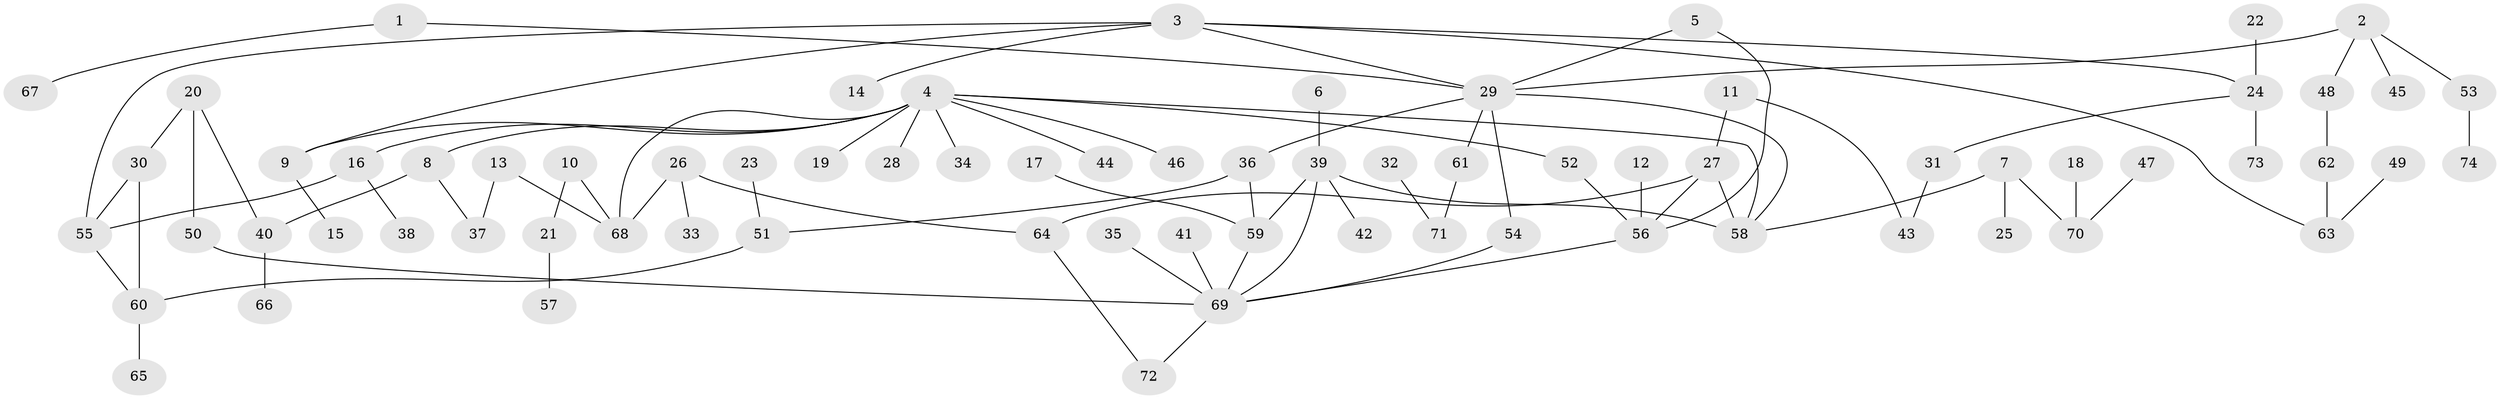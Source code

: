 // original degree distribution, {6: 0.02027027027027027, 9: 0.006756756756756757, 2: 0.3108108108108108, 4: 0.05405405405405406, 5: 0.02702702702702703, 3: 0.22972972972972974, 1: 0.34459459459459457, 8: 0.006756756756756757}
// Generated by graph-tools (version 1.1) at 2025/49/03/09/25 03:49:21]
// undirected, 74 vertices, 90 edges
graph export_dot {
graph [start="1"]
  node [color=gray90,style=filled];
  1;
  2;
  3;
  4;
  5;
  6;
  7;
  8;
  9;
  10;
  11;
  12;
  13;
  14;
  15;
  16;
  17;
  18;
  19;
  20;
  21;
  22;
  23;
  24;
  25;
  26;
  27;
  28;
  29;
  30;
  31;
  32;
  33;
  34;
  35;
  36;
  37;
  38;
  39;
  40;
  41;
  42;
  43;
  44;
  45;
  46;
  47;
  48;
  49;
  50;
  51;
  52;
  53;
  54;
  55;
  56;
  57;
  58;
  59;
  60;
  61;
  62;
  63;
  64;
  65;
  66;
  67;
  68;
  69;
  70;
  71;
  72;
  73;
  74;
  1 -- 29 [weight=1.0];
  1 -- 67 [weight=1.0];
  2 -- 29 [weight=1.0];
  2 -- 45 [weight=1.0];
  2 -- 48 [weight=1.0];
  2 -- 53 [weight=1.0];
  3 -- 9 [weight=1.0];
  3 -- 14 [weight=1.0];
  3 -- 24 [weight=1.0];
  3 -- 29 [weight=1.0];
  3 -- 55 [weight=1.0];
  3 -- 63 [weight=1.0];
  4 -- 8 [weight=1.0];
  4 -- 9 [weight=1.0];
  4 -- 16 [weight=1.0];
  4 -- 19 [weight=1.0];
  4 -- 28 [weight=1.0];
  4 -- 34 [weight=1.0];
  4 -- 44 [weight=1.0];
  4 -- 46 [weight=1.0];
  4 -- 52 [weight=1.0];
  4 -- 58 [weight=1.0];
  4 -- 68 [weight=1.0];
  5 -- 29 [weight=1.0];
  5 -- 56 [weight=1.0];
  6 -- 39 [weight=1.0];
  7 -- 25 [weight=1.0];
  7 -- 58 [weight=1.0];
  7 -- 70 [weight=1.0];
  8 -- 37 [weight=1.0];
  8 -- 40 [weight=1.0];
  9 -- 15 [weight=1.0];
  10 -- 21 [weight=1.0];
  10 -- 68 [weight=1.0];
  11 -- 27 [weight=1.0];
  11 -- 43 [weight=1.0];
  12 -- 56 [weight=1.0];
  13 -- 37 [weight=1.0];
  13 -- 68 [weight=1.0];
  16 -- 38 [weight=1.0];
  16 -- 55 [weight=1.0];
  17 -- 59 [weight=1.0];
  18 -- 70 [weight=1.0];
  20 -- 30 [weight=1.0];
  20 -- 40 [weight=1.0];
  20 -- 50 [weight=1.0];
  21 -- 57 [weight=1.0];
  22 -- 24 [weight=1.0];
  23 -- 51 [weight=1.0];
  24 -- 31 [weight=1.0];
  24 -- 73 [weight=1.0];
  26 -- 33 [weight=1.0];
  26 -- 64 [weight=1.0];
  26 -- 68 [weight=1.0];
  27 -- 56 [weight=1.0];
  27 -- 58 [weight=1.0];
  27 -- 64 [weight=1.0];
  29 -- 36 [weight=1.0];
  29 -- 54 [weight=1.0];
  29 -- 58 [weight=1.0];
  29 -- 61 [weight=1.0];
  30 -- 55 [weight=1.0];
  30 -- 60 [weight=1.0];
  31 -- 43 [weight=1.0];
  32 -- 71 [weight=1.0];
  35 -- 69 [weight=1.0];
  36 -- 51 [weight=1.0];
  36 -- 59 [weight=1.0];
  39 -- 42 [weight=1.0];
  39 -- 58 [weight=2.0];
  39 -- 59 [weight=1.0];
  39 -- 69 [weight=1.0];
  40 -- 66 [weight=1.0];
  41 -- 69 [weight=1.0];
  47 -- 70 [weight=1.0];
  48 -- 62 [weight=1.0];
  49 -- 63 [weight=1.0];
  50 -- 69 [weight=1.0];
  51 -- 60 [weight=1.0];
  52 -- 56 [weight=1.0];
  53 -- 74 [weight=1.0];
  54 -- 69 [weight=1.0];
  55 -- 60 [weight=1.0];
  56 -- 69 [weight=1.0];
  59 -- 69 [weight=1.0];
  60 -- 65 [weight=1.0];
  61 -- 71 [weight=1.0];
  62 -- 63 [weight=1.0];
  64 -- 72 [weight=1.0];
  69 -- 72 [weight=1.0];
}
